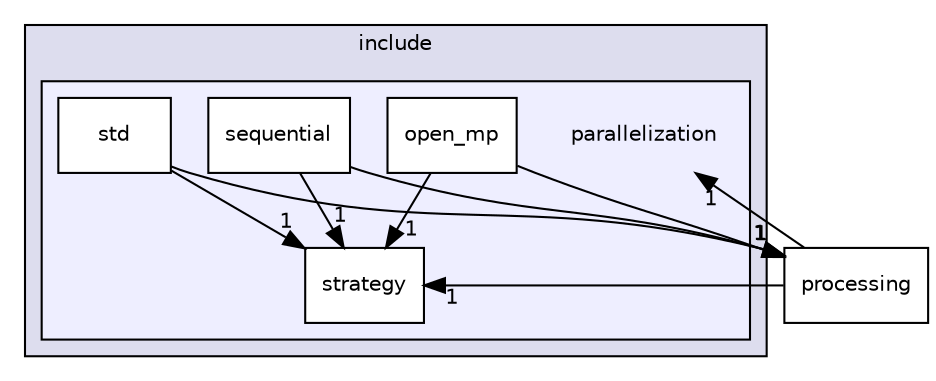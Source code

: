 digraph "include/parallelization" {
  compound=true
  node [ fontsize="10", fontname="Helvetica"];
  edge [ labelfontsize="10", labelfontname="Helvetica"];
  subgraph clusterdir_d44c64559bbebec7f509842c48db8b23 {
    graph [ bgcolor="#ddddee", pencolor="black", label="include" fontname="Helvetica", fontsize="10", URL="dir_d44c64559bbebec7f509842c48db8b23.html"]
  subgraph clusterdir_2b7fc3a44c6952827eadf4b39d728c52 {
    graph [ bgcolor="#eeeeff", pencolor="black", label="" URL="dir_2b7fc3a44c6952827eadf4b39d728c52.html"];
    dir_2b7fc3a44c6952827eadf4b39d728c52 [shape=plaintext label="parallelization"];
    dir_575cf0c56d53ee3af5a71e70fe70a2ed [shape=box label="open_mp" color="black" fillcolor="white" style="filled" URL="dir_575cf0c56d53ee3af5a71e70fe70a2ed.html"];
    dir_56555cfccbdec2810fbef580fe9a29f2 [shape=box label="sequential" color="black" fillcolor="white" style="filled" URL="dir_56555cfccbdec2810fbef580fe9a29f2.html"];
    dir_55c0387155edf7c8f7963338265f3d98 [shape=box label="std" color="black" fillcolor="white" style="filled" URL="dir_55c0387155edf7c8f7963338265f3d98.html"];
    dir_3bbe934f0d43482ce7a51023723cb714 [shape=box label="strategy" color="black" fillcolor="white" style="filled" URL="dir_3bbe934f0d43482ce7a51023723cb714.html"];
  }
  }
  dir_2ff494ddda6bb3129c4b2b37426f3b00 [shape=box label="processing" URL="dir_2ff494ddda6bb3129c4b2b37426f3b00.html"];
  dir_56555cfccbdec2810fbef580fe9a29f2->dir_3bbe934f0d43482ce7a51023723cb714 [headlabel="1", labeldistance=1.5 headhref="dir_000005_000007.html"];
  dir_56555cfccbdec2810fbef580fe9a29f2->dir_2ff494ddda6bb3129c4b2b37426f3b00 [headlabel="1", labeldistance=1.5 headhref="dir_000005_000008.html"];
  dir_2ff494ddda6bb3129c4b2b37426f3b00->dir_3bbe934f0d43482ce7a51023723cb714 [headlabel="1", labeldistance=1.5 headhref="dir_000008_000007.html"];
  dir_2ff494ddda6bb3129c4b2b37426f3b00->dir_2b7fc3a44c6952827eadf4b39d728c52 [headlabel="1", labeldistance=1.5 headhref="dir_000008_000003.html"];
  dir_55c0387155edf7c8f7963338265f3d98->dir_3bbe934f0d43482ce7a51023723cb714 [headlabel="1", labeldistance=1.5 headhref="dir_000006_000007.html"];
  dir_55c0387155edf7c8f7963338265f3d98->dir_2ff494ddda6bb3129c4b2b37426f3b00 [headlabel="1", labeldistance=1.5 headhref="dir_000006_000008.html"];
  dir_575cf0c56d53ee3af5a71e70fe70a2ed->dir_3bbe934f0d43482ce7a51023723cb714 [headlabel="1", labeldistance=1.5 headhref="dir_000004_000007.html"];
  dir_575cf0c56d53ee3af5a71e70fe70a2ed->dir_2ff494ddda6bb3129c4b2b37426f3b00 [headlabel="1", labeldistance=1.5 headhref="dir_000004_000008.html"];
}
